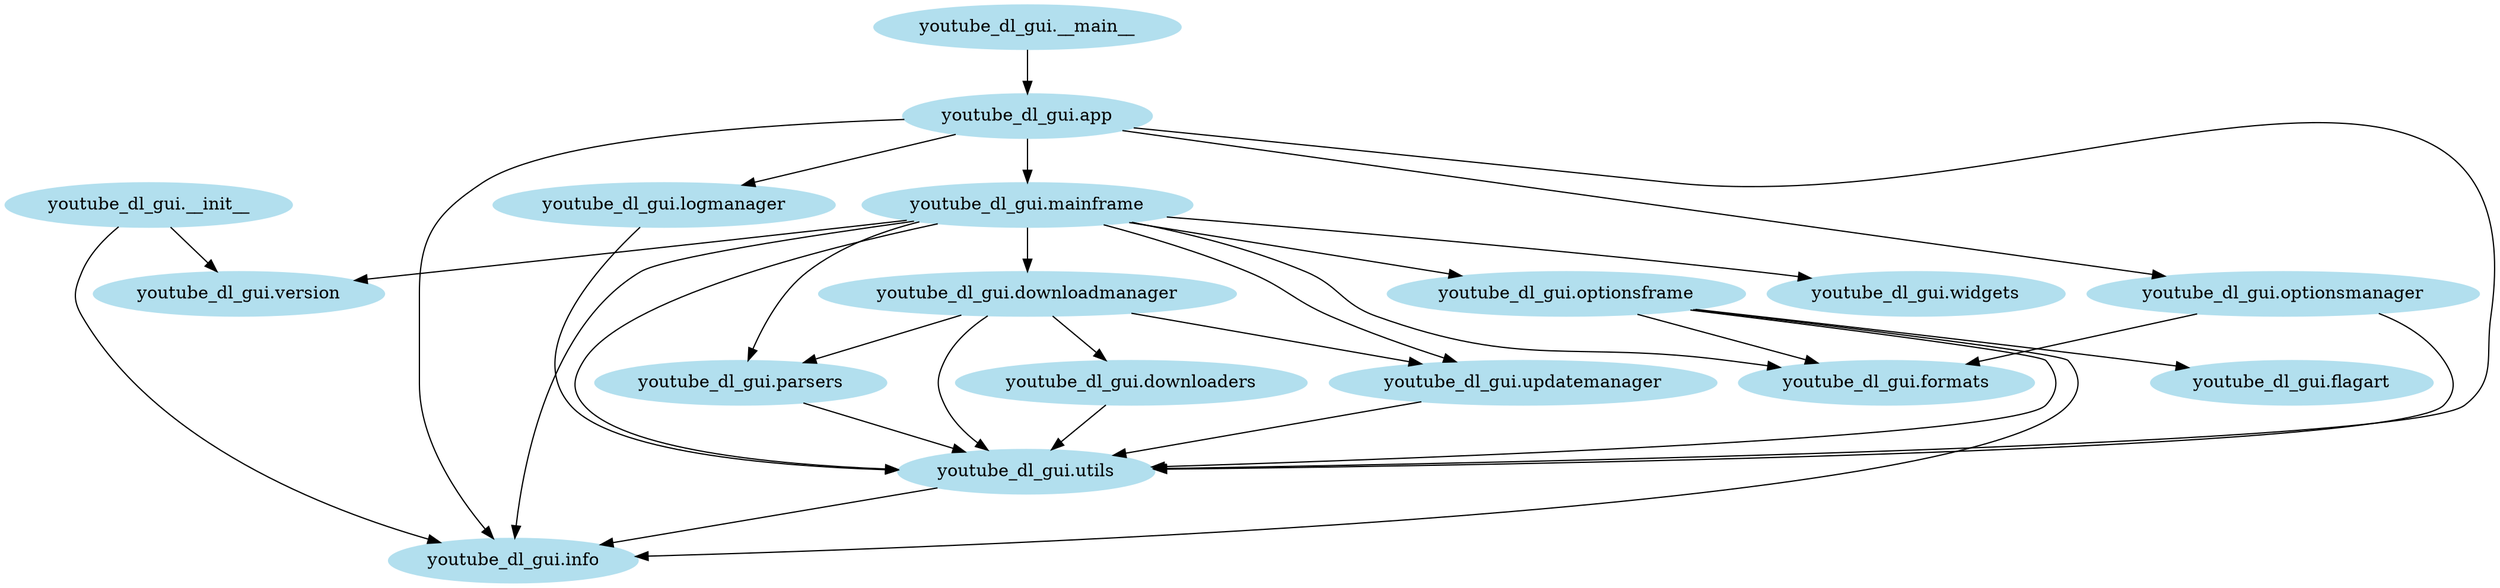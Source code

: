 digraph "" {
	node [color=lightblue2,
		style=filled
	];
	"youtube_dl_gui.app" -> "youtube_dl_gui.info";
	"youtube_dl_gui.app" -> "youtube_dl_gui.logmanager";
	"youtube_dl_gui.app" -> "youtube_dl_gui.mainframe";
	"youtube_dl_gui.app" -> "youtube_dl_gui.optionsmanager";
	"youtube_dl_gui.app" -> "youtube_dl_gui.utils";
	"youtube_dl_gui.logmanager" -> "youtube_dl_gui.utils";
	"youtube_dl_gui.mainframe" -> "youtube_dl_gui.info";
	"youtube_dl_gui.mainframe" -> "youtube_dl_gui.utils";
	"youtube_dl_gui.mainframe" -> "youtube_dl_gui.downloadmanager";
	"youtube_dl_gui.mainframe" -> "youtube_dl_gui.parsers";
	"youtube_dl_gui.mainframe" -> "youtube_dl_gui.updatemanager";
	"youtube_dl_gui.mainframe" -> "youtube_dl_gui.formats";
	"youtube_dl_gui.mainframe" -> "youtube_dl_gui.optionsframe";
	"youtube_dl_gui.mainframe" -> "youtube_dl_gui.version";
	"youtube_dl_gui.mainframe" -> "youtube_dl_gui.widgets";
	"youtube_dl_gui.optionsmanager" -> "youtube_dl_gui.utils";
	"youtube_dl_gui.optionsmanager" -> "youtube_dl_gui.formats";
	"youtube_dl_gui.utils" -> "youtube_dl_gui.info";
	"youtube_dl_gui.downloaders" -> "youtube_dl_gui.utils";
	"youtube_dl_gui.downloadmanager" -> "youtube_dl_gui.utils";
	"youtube_dl_gui.downloadmanager" -> "youtube_dl_gui.downloaders";
	"youtube_dl_gui.downloadmanager" -> "youtube_dl_gui.parsers";
	"youtube_dl_gui.downloadmanager" -> "youtube_dl_gui.updatemanager";
	"youtube_dl_gui.parsers" -> "youtube_dl_gui.utils";
	"youtube_dl_gui.updatemanager" -> "youtube_dl_gui.utils";
	"youtube_dl_gui.optionsframe" -> "youtube_dl_gui.info";
	"youtube_dl_gui.optionsframe" -> "youtube_dl_gui.utils";
	"youtube_dl_gui.optionsframe" -> "youtube_dl_gui.formats";
	"youtube_dl_gui.optionsframe" -> "youtube_dl_gui.flagart";
	"youtube_dl_gui.__init__" -> "youtube_dl_gui.info";
	"youtube_dl_gui.__init__" -> "youtube_dl_gui.version";
	"youtube_dl_gui.__main__" -> "youtube_dl_gui.app";
}
